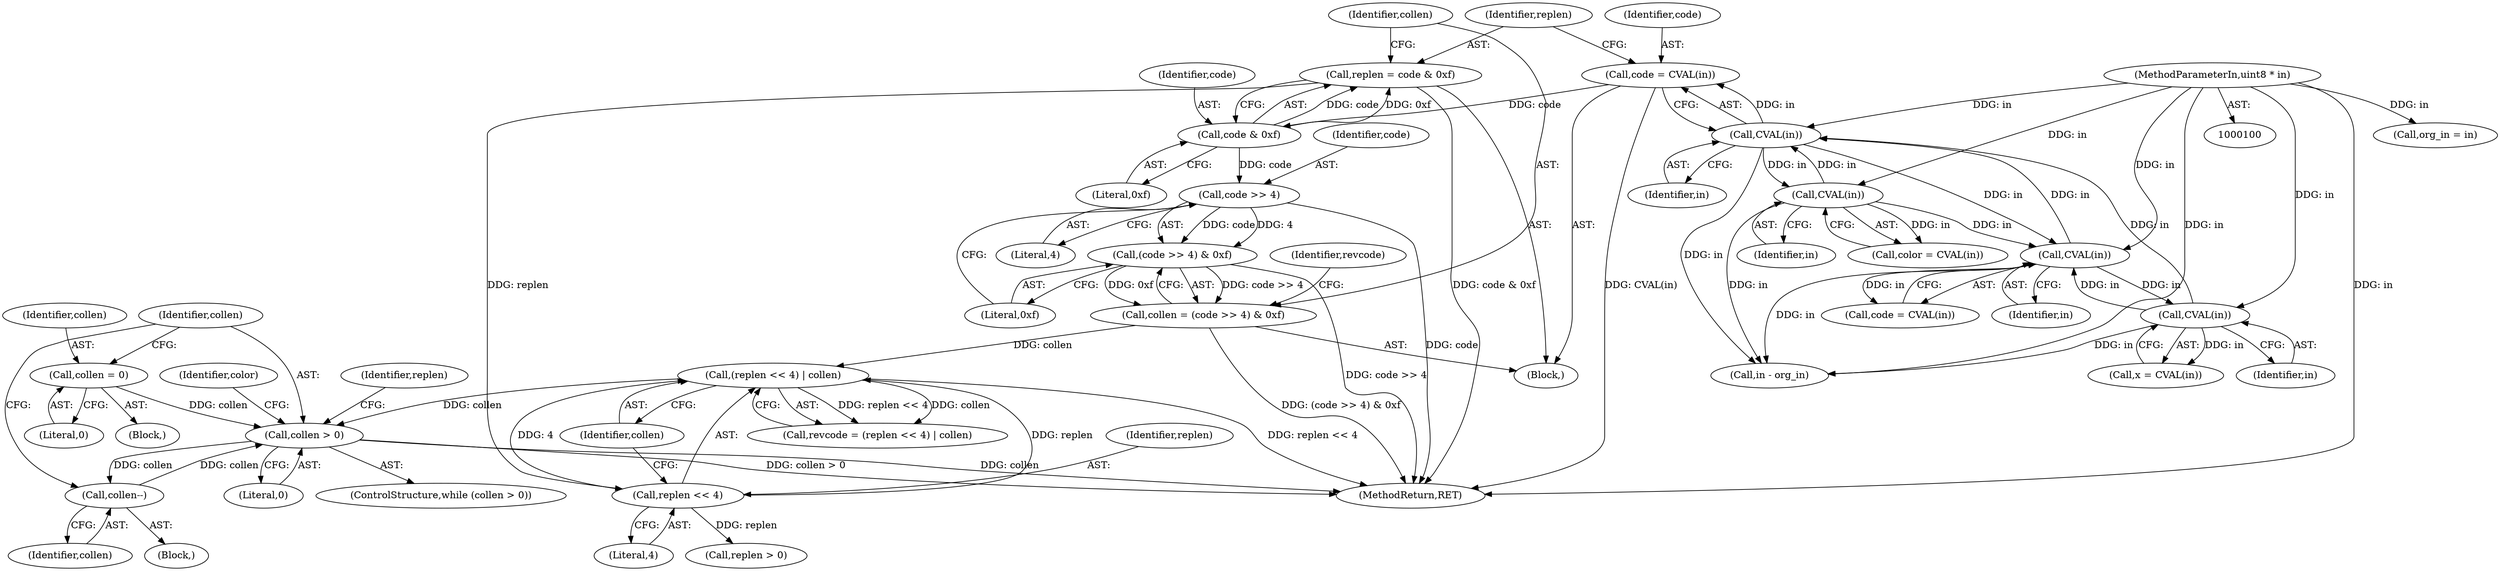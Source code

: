 digraph "1_rdesktop_4dca546d04321a610c1835010b5dad85163b65e1_0@del" {
"1000213" [label="(Call,collen > 0)"];
"1000209" [label="(Call,collen = 0)"];
"1000230" [label="(Call,collen--)"];
"1000213" [label="(Call,collen > 0)"];
"1000192" [label="(Call,(replen << 4) | collen)"];
"1000193" [label="(Call,replen << 4)"];
"1000178" [label="(Call,replen = code & 0xf)"];
"1000180" [label="(Call,code & 0xf)"];
"1000174" [label="(Call,code = CVAL(in))"];
"1000176" [label="(Call,CVAL(in))"];
"1000300" [label="(Call,CVAL(in))"];
"1000257" [label="(Call,CVAL(in))"];
"1000219" [label="(Call,CVAL(in))"];
"1000101" [label="(MethodParameterIn,uint8 * in)"];
"1000183" [label="(Call,collen = (code >> 4) & 0xf)"];
"1000185" [label="(Call,(code >> 4) & 0xf)"];
"1000186" [label="(Call,code >> 4)"];
"1000178" [label="(Call,replen = code & 0xf)"];
"1000187" [label="(Identifier,code)"];
"1000173" [label="(Block,)"];
"1000300" [label="(Call,CVAL(in))"];
"1000215" [label="(Literal,0)"];
"1000190" [label="(Call,revcode = (replen << 4) | collen)"];
"1000193" [label="(Call,replen << 4)"];
"1000101" [label="(MethodParameterIn,uint8 * in)"];
"1000176" [label="(Call,CVAL(in))"];
"1000213" [label="(Call,collen > 0)"];
"1000211" [label="(Literal,0)"];
"1000219" [label="(Call,CVAL(in))"];
"1000218" [label="(Identifier,color)"];
"1000387" [label="(MethodReturn,RET)"];
"1000298" [label="(Call,x = CVAL(in))"];
"1000121" [label="(Call,org_in = in)"];
"1000192" [label="(Call,(replen << 4) | collen)"];
"1000230" [label="(Call,collen--)"];
"1000205" [label="(Block,)"];
"1000231" [label="(Identifier,collen)"];
"1000191" [label="(Identifier,revcode)"];
"1000189" [label="(Literal,0xf)"];
"1000214" [label="(Identifier,collen)"];
"1000175" [label="(Identifier,code)"];
"1000384" [label="(Call,in - org_in)"];
"1000181" [label="(Identifier,code)"];
"1000196" [label="(Identifier,collen)"];
"1000195" [label="(Literal,4)"];
"1000301" [label="(Identifier,in)"];
"1000209" [label="(Call,collen = 0)"];
"1000184" [label="(Identifier,collen)"];
"1000258" [label="(Identifier,in)"];
"1000188" [label="(Literal,4)"];
"1000186" [label="(Call,code >> 4)"];
"1000217" [label="(Call,color = CVAL(in))"];
"1000212" [label="(ControlStructure,while (collen > 0))"];
"1000180" [label="(Call,code & 0xf)"];
"1000194" [label="(Identifier,replen)"];
"1000255" [label="(Call,code = CVAL(in))"];
"1000210" [label="(Identifier,collen)"];
"1000177" [label="(Identifier,in)"];
"1000179" [label="(Identifier,replen)"];
"1000257" [label="(Call,CVAL(in))"];
"1000174" [label="(Call,code = CVAL(in))"];
"1000182" [label="(Literal,0xf)"];
"1000185" [label="(Call,(code >> 4) & 0xf)"];
"1000183" [label="(Call,collen = (code >> 4) & 0xf)"];
"1000216" [label="(Block,)"];
"1000233" [label="(Call,replen > 0)"];
"1000220" [label="(Identifier,in)"];
"1000234" [label="(Identifier,replen)"];
"1000213" -> "1000212"  [label="AST: "];
"1000213" -> "1000215"  [label="CFG: "];
"1000214" -> "1000213"  [label="AST: "];
"1000215" -> "1000213"  [label="AST: "];
"1000218" -> "1000213"  [label="CFG: "];
"1000234" -> "1000213"  [label="CFG: "];
"1000213" -> "1000387"  [label="DDG: collen"];
"1000213" -> "1000387"  [label="DDG: collen > 0"];
"1000209" -> "1000213"  [label="DDG: collen"];
"1000230" -> "1000213"  [label="DDG: collen"];
"1000192" -> "1000213"  [label="DDG: collen"];
"1000213" -> "1000230"  [label="DDG: collen"];
"1000209" -> "1000205"  [label="AST: "];
"1000209" -> "1000211"  [label="CFG: "];
"1000210" -> "1000209"  [label="AST: "];
"1000211" -> "1000209"  [label="AST: "];
"1000214" -> "1000209"  [label="CFG: "];
"1000230" -> "1000216"  [label="AST: "];
"1000230" -> "1000231"  [label="CFG: "];
"1000231" -> "1000230"  [label="AST: "];
"1000214" -> "1000230"  [label="CFG: "];
"1000192" -> "1000190"  [label="AST: "];
"1000192" -> "1000196"  [label="CFG: "];
"1000193" -> "1000192"  [label="AST: "];
"1000196" -> "1000192"  [label="AST: "];
"1000190" -> "1000192"  [label="CFG: "];
"1000192" -> "1000387"  [label="DDG: replen << 4"];
"1000192" -> "1000190"  [label="DDG: replen << 4"];
"1000192" -> "1000190"  [label="DDG: collen"];
"1000193" -> "1000192"  [label="DDG: replen"];
"1000193" -> "1000192"  [label="DDG: 4"];
"1000183" -> "1000192"  [label="DDG: collen"];
"1000193" -> "1000195"  [label="CFG: "];
"1000194" -> "1000193"  [label="AST: "];
"1000195" -> "1000193"  [label="AST: "];
"1000196" -> "1000193"  [label="CFG: "];
"1000178" -> "1000193"  [label="DDG: replen"];
"1000193" -> "1000233"  [label="DDG: replen"];
"1000178" -> "1000173"  [label="AST: "];
"1000178" -> "1000180"  [label="CFG: "];
"1000179" -> "1000178"  [label="AST: "];
"1000180" -> "1000178"  [label="AST: "];
"1000184" -> "1000178"  [label="CFG: "];
"1000178" -> "1000387"  [label="DDG: code & 0xf"];
"1000180" -> "1000178"  [label="DDG: code"];
"1000180" -> "1000178"  [label="DDG: 0xf"];
"1000180" -> "1000182"  [label="CFG: "];
"1000181" -> "1000180"  [label="AST: "];
"1000182" -> "1000180"  [label="AST: "];
"1000174" -> "1000180"  [label="DDG: code"];
"1000180" -> "1000186"  [label="DDG: code"];
"1000174" -> "1000173"  [label="AST: "];
"1000174" -> "1000176"  [label="CFG: "];
"1000175" -> "1000174"  [label="AST: "];
"1000176" -> "1000174"  [label="AST: "];
"1000179" -> "1000174"  [label="CFG: "];
"1000174" -> "1000387"  [label="DDG: CVAL(in)"];
"1000176" -> "1000174"  [label="DDG: in"];
"1000176" -> "1000177"  [label="CFG: "];
"1000177" -> "1000176"  [label="AST: "];
"1000300" -> "1000176"  [label="DDG: in"];
"1000257" -> "1000176"  [label="DDG: in"];
"1000219" -> "1000176"  [label="DDG: in"];
"1000101" -> "1000176"  [label="DDG: in"];
"1000176" -> "1000219"  [label="DDG: in"];
"1000176" -> "1000257"  [label="DDG: in"];
"1000176" -> "1000384"  [label="DDG: in"];
"1000300" -> "1000298"  [label="AST: "];
"1000300" -> "1000301"  [label="CFG: "];
"1000301" -> "1000300"  [label="AST: "];
"1000298" -> "1000300"  [label="CFG: "];
"1000300" -> "1000257"  [label="DDG: in"];
"1000300" -> "1000298"  [label="DDG: in"];
"1000257" -> "1000300"  [label="DDG: in"];
"1000101" -> "1000300"  [label="DDG: in"];
"1000300" -> "1000384"  [label="DDG: in"];
"1000257" -> "1000255"  [label="AST: "];
"1000257" -> "1000258"  [label="CFG: "];
"1000258" -> "1000257"  [label="AST: "];
"1000255" -> "1000257"  [label="CFG: "];
"1000257" -> "1000255"  [label="DDG: in"];
"1000219" -> "1000257"  [label="DDG: in"];
"1000101" -> "1000257"  [label="DDG: in"];
"1000257" -> "1000384"  [label="DDG: in"];
"1000219" -> "1000217"  [label="AST: "];
"1000219" -> "1000220"  [label="CFG: "];
"1000220" -> "1000219"  [label="AST: "];
"1000217" -> "1000219"  [label="CFG: "];
"1000219" -> "1000217"  [label="DDG: in"];
"1000101" -> "1000219"  [label="DDG: in"];
"1000219" -> "1000384"  [label="DDG: in"];
"1000101" -> "1000100"  [label="AST: "];
"1000101" -> "1000387"  [label="DDG: in"];
"1000101" -> "1000121"  [label="DDG: in"];
"1000101" -> "1000384"  [label="DDG: in"];
"1000183" -> "1000173"  [label="AST: "];
"1000183" -> "1000185"  [label="CFG: "];
"1000184" -> "1000183"  [label="AST: "];
"1000185" -> "1000183"  [label="AST: "];
"1000191" -> "1000183"  [label="CFG: "];
"1000183" -> "1000387"  [label="DDG: (code >> 4) & 0xf"];
"1000185" -> "1000183"  [label="DDG: code >> 4"];
"1000185" -> "1000183"  [label="DDG: 0xf"];
"1000185" -> "1000189"  [label="CFG: "];
"1000186" -> "1000185"  [label="AST: "];
"1000189" -> "1000185"  [label="AST: "];
"1000185" -> "1000387"  [label="DDG: code >> 4"];
"1000186" -> "1000185"  [label="DDG: code"];
"1000186" -> "1000185"  [label="DDG: 4"];
"1000186" -> "1000188"  [label="CFG: "];
"1000187" -> "1000186"  [label="AST: "];
"1000188" -> "1000186"  [label="AST: "];
"1000189" -> "1000186"  [label="CFG: "];
"1000186" -> "1000387"  [label="DDG: code"];
}
